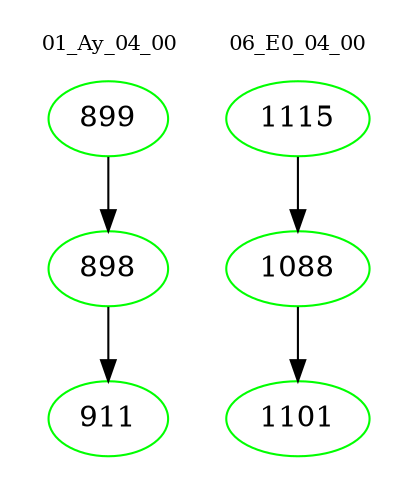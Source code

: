 digraph{
subgraph cluster_0 {
color = white
label = "01_Ay_04_00";
fontsize=10;
T0_899 [label="899", color="green"]
T0_899 -> T0_898 [color="black"]
T0_898 [label="898", color="green"]
T0_898 -> T0_911 [color="black"]
T0_911 [label="911", color="green"]
}
subgraph cluster_1 {
color = white
label = "06_E0_04_00";
fontsize=10;
T1_1115 [label="1115", color="green"]
T1_1115 -> T1_1088 [color="black"]
T1_1088 [label="1088", color="green"]
T1_1088 -> T1_1101 [color="black"]
T1_1101 [label="1101", color="green"]
}
}
